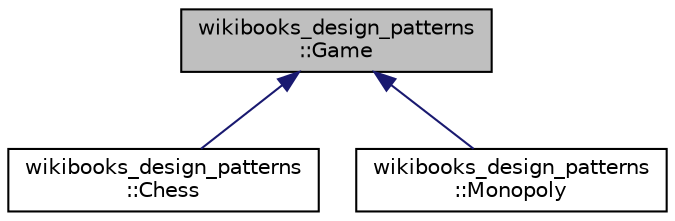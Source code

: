 digraph "wikibooks_design_patterns::Game"
{
  edge [fontname="Helvetica",fontsize="10",labelfontname="Helvetica",labelfontsize="10"];
  node [fontname="Helvetica",fontsize="10",shape=record];
  Node1 [label="wikibooks_design_patterns\l::Game",height=0.2,width=0.4,color="black", fillcolor="grey75", style="filled", fontcolor="black"];
  Node1 -> Node2 [dir="back",color="midnightblue",fontsize="10",style="solid",fontname="Helvetica"];
  Node2 [label="wikibooks_design_patterns\l::Chess",height=0.2,width=0.4,color="black", fillcolor="white", style="filled",URL="$classwikibooks__design__patterns_1_1Chess.html"];
  Node1 -> Node3 [dir="back",color="midnightblue",fontsize="10",style="solid",fontname="Helvetica"];
  Node3 [label="wikibooks_design_patterns\l::Monopoly",height=0.2,width=0.4,color="black", fillcolor="white", style="filled",URL="$classwikibooks__design__patterns_1_1Monopoly.html"];
}
